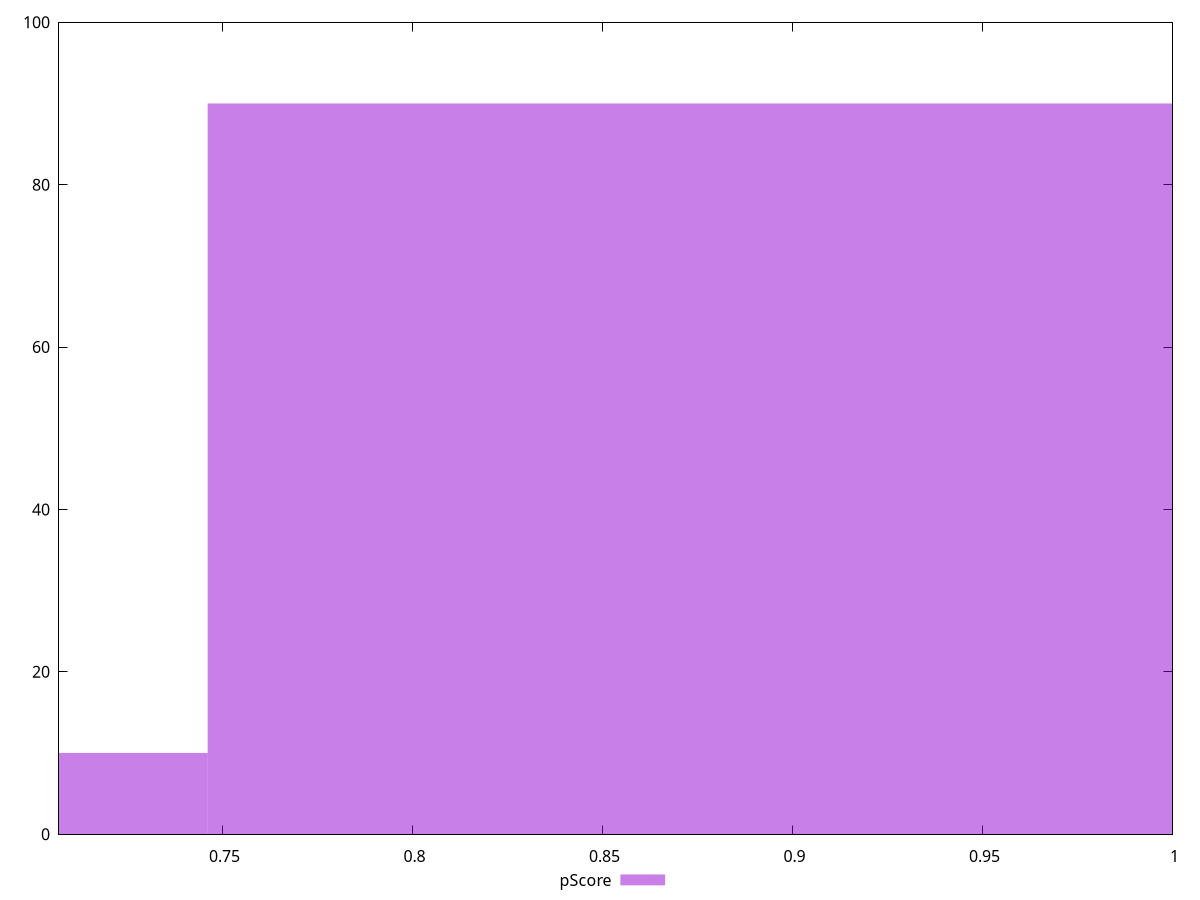 reset

$pScore <<EOF
0.8953464827328501 90
0.5968976551552334 10
EOF

set key outside below
set boxwidth 0.2984488275776167
set xrange [0.7070055555555556:1]
set yrange [0:100]
set trange [0:100]
set style fill transparent solid 0.5 noborder
set terminal svg size 640, 490 enhanced background rgb 'white'
set output "reports/report_00027_2021-02-24T12-40-31.850Z/uses-rel-preconnect/samples/agenda/pScore/histogram.svg"

plot $pScore title "pScore" with boxes

reset
